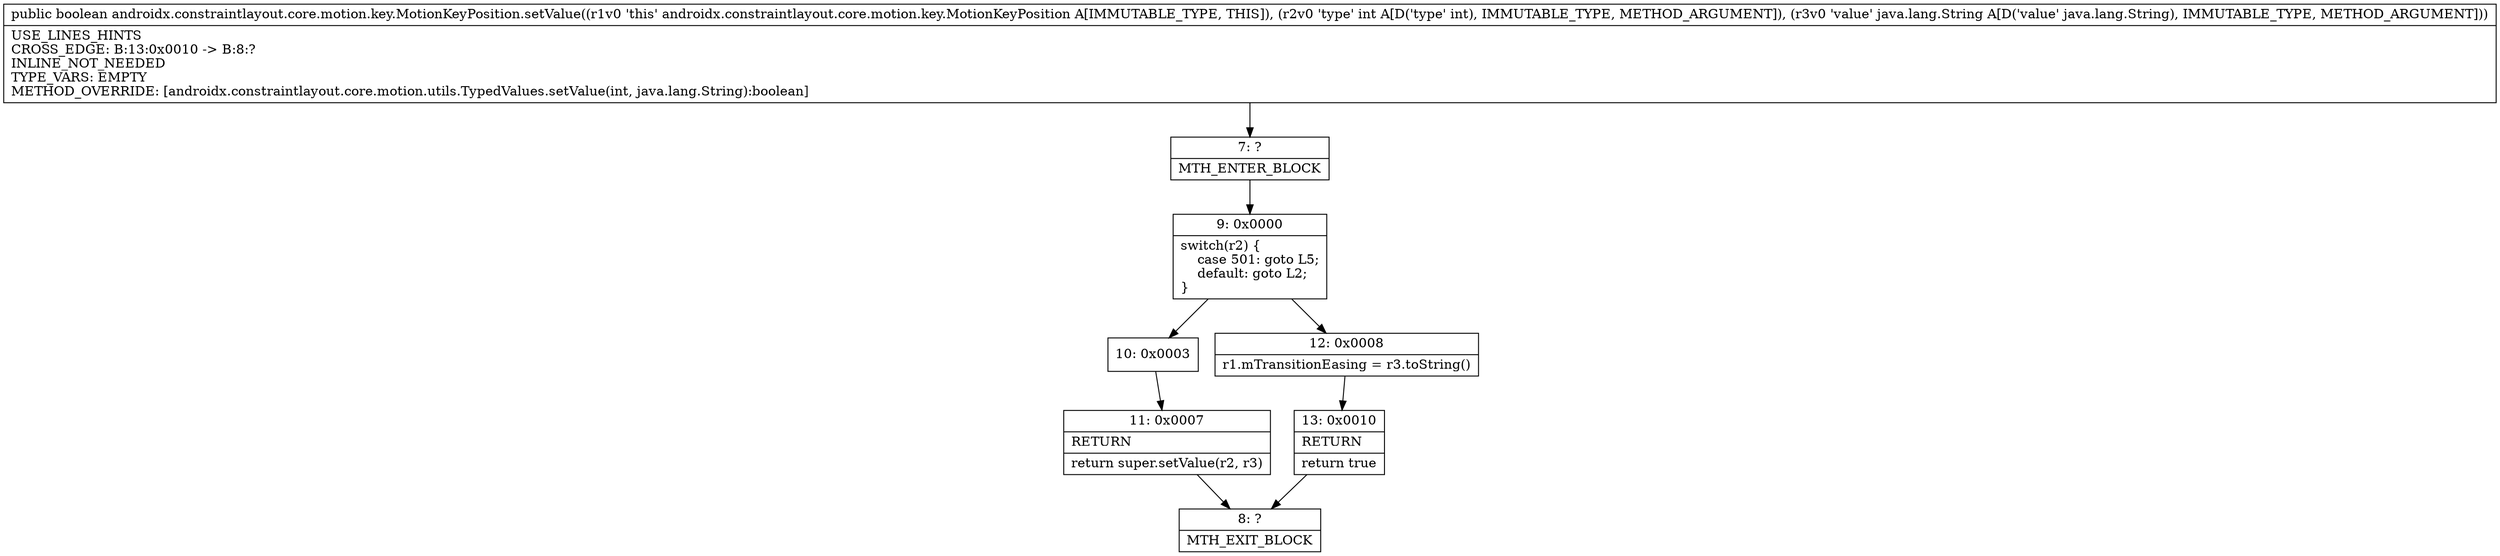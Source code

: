 digraph "CFG forandroidx.constraintlayout.core.motion.key.MotionKeyPosition.setValue(ILjava\/lang\/String;)Z" {
Node_7 [shape=record,label="{7\:\ ?|MTH_ENTER_BLOCK\l}"];
Node_9 [shape=record,label="{9\:\ 0x0000|switch(r2) \{\l    case 501: goto L5;\l    default: goto L2;\l\}\l}"];
Node_10 [shape=record,label="{10\:\ 0x0003}"];
Node_11 [shape=record,label="{11\:\ 0x0007|RETURN\l|return super.setValue(r2, r3)\l}"];
Node_8 [shape=record,label="{8\:\ ?|MTH_EXIT_BLOCK\l}"];
Node_12 [shape=record,label="{12\:\ 0x0008|r1.mTransitionEasing = r3.toString()\l}"];
Node_13 [shape=record,label="{13\:\ 0x0010|RETURN\l|return true\l}"];
MethodNode[shape=record,label="{public boolean androidx.constraintlayout.core.motion.key.MotionKeyPosition.setValue((r1v0 'this' androidx.constraintlayout.core.motion.key.MotionKeyPosition A[IMMUTABLE_TYPE, THIS]), (r2v0 'type' int A[D('type' int), IMMUTABLE_TYPE, METHOD_ARGUMENT]), (r3v0 'value' java.lang.String A[D('value' java.lang.String), IMMUTABLE_TYPE, METHOD_ARGUMENT]))  | USE_LINES_HINTS\lCROSS_EDGE: B:13:0x0010 \-\> B:8:?\lINLINE_NOT_NEEDED\lTYPE_VARS: EMPTY\lMETHOD_OVERRIDE: [androidx.constraintlayout.core.motion.utils.TypedValues.setValue(int, java.lang.String):boolean]\l}"];
MethodNode -> Node_7;Node_7 -> Node_9;
Node_9 -> Node_10;
Node_9 -> Node_12;
Node_10 -> Node_11;
Node_11 -> Node_8;
Node_12 -> Node_13;
Node_13 -> Node_8;
}

